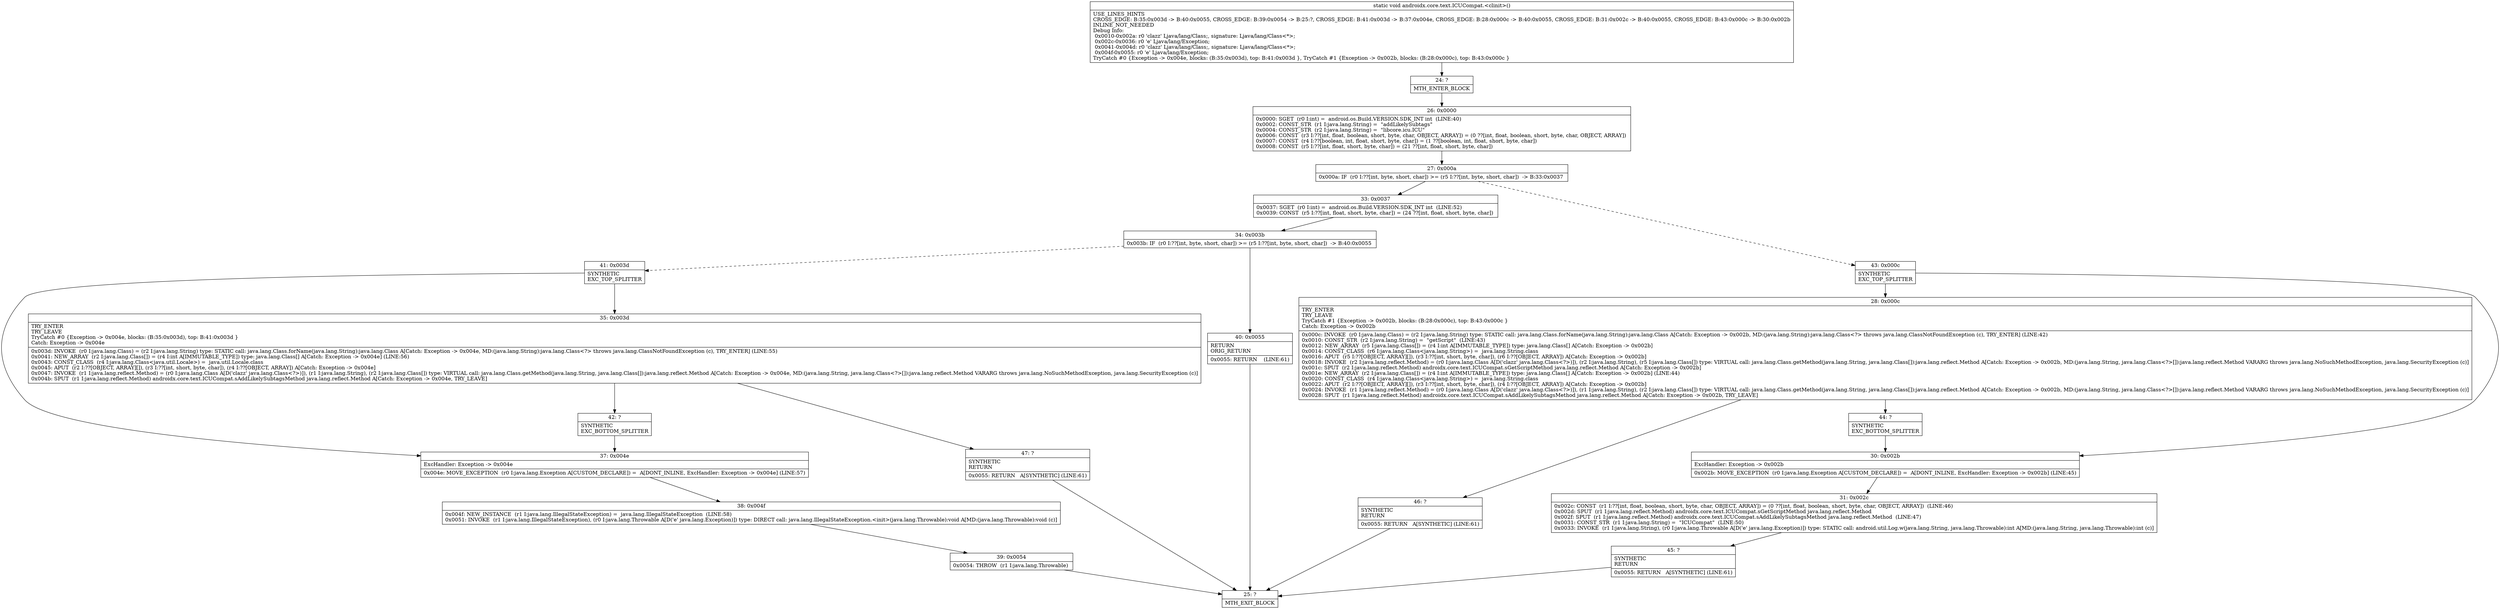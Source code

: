 digraph "CFG forandroidx.core.text.ICUCompat.\<clinit\>()V" {
Node_24 [shape=record,label="{24\:\ ?|MTH_ENTER_BLOCK\l}"];
Node_26 [shape=record,label="{26\:\ 0x0000|0x0000: SGET  (r0 I:int) =  android.os.Build.VERSION.SDK_INT int  (LINE:40)\l0x0002: CONST_STR  (r1 I:java.lang.String) =  \"addLikelySubtags\" \l0x0004: CONST_STR  (r2 I:java.lang.String) =  \"libcore.icu.ICU\" \l0x0006: CONST  (r3 I:??[int, float, boolean, short, byte, char, OBJECT, ARRAY]) = (0 ??[int, float, boolean, short, byte, char, OBJECT, ARRAY]) \l0x0007: CONST  (r4 I:??[boolean, int, float, short, byte, char]) = (1 ??[boolean, int, float, short, byte, char]) \l0x0008: CONST  (r5 I:??[int, float, short, byte, char]) = (21 ??[int, float, short, byte, char]) \l}"];
Node_27 [shape=record,label="{27\:\ 0x000a|0x000a: IF  (r0 I:??[int, byte, short, char]) \>= (r5 I:??[int, byte, short, char])  \-\> B:33:0x0037 \l}"];
Node_33 [shape=record,label="{33\:\ 0x0037|0x0037: SGET  (r0 I:int) =  android.os.Build.VERSION.SDK_INT int  (LINE:52)\l0x0039: CONST  (r5 I:??[int, float, short, byte, char]) = (24 ??[int, float, short, byte, char]) \l}"];
Node_34 [shape=record,label="{34\:\ 0x003b|0x003b: IF  (r0 I:??[int, byte, short, char]) \>= (r5 I:??[int, byte, short, char])  \-\> B:40:0x0055 \l}"];
Node_40 [shape=record,label="{40\:\ 0x0055|RETURN\lORIG_RETURN\l|0x0055: RETURN    (LINE:61)\l}"];
Node_25 [shape=record,label="{25\:\ ?|MTH_EXIT_BLOCK\l}"];
Node_41 [shape=record,label="{41\:\ 0x003d|SYNTHETIC\lEXC_TOP_SPLITTER\l}"];
Node_35 [shape=record,label="{35\:\ 0x003d|TRY_ENTER\lTRY_LEAVE\lTryCatch #0 \{Exception \-\> 0x004e, blocks: (B:35:0x003d), top: B:41:0x003d \}\lCatch: Exception \-\> 0x004e\l|0x003d: INVOKE  (r0 I:java.lang.Class) = (r2 I:java.lang.String) type: STATIC call: java.lang.Class.forName(java.lang.String):java.lang.Class A[Catch: Exception \-\> 0x004e, MD:(java.lang.String):java.lang.Class\<?\> throws java.lang.ClassNotFoundException (c), TRY_ENTER] (LINE:55)\l0x0041: NEW_ARRAY  (r2 I:java.lang.Class[]) = (r4 I:int A[IMMUTABLE_TYPE]) type: java.lang.Class[] A[Catch: Exception \-\> 0x004e] (LINE:56)\l0x0043: CONST_CLASS  (r4 I:java.lang.Class\<java.util.Locale\>) =  java.util.Locale.class \l0x0045: APUT  (r2 I:??[OBJECT, ARRAY][]), (r3 I:??[int, short, byte, char]), (r4 I:??[OBJECT, ARRAY]) A[Catch: Exception \-\> 0x004e]\l0x0047: INVOKE  (r1 I:java.lang.reflect.Method) = (r0 I:java.lang.Class A[D('clazz' java.lang.Class\<?\>)]), (r1 I:java.lang.String), (r2 I:java.lang.Class[]) type: VIRTUAL call: java.lang.Class.getMethod(java.lang.String, java.lang.Class[]):java.lang.reflect.Method A[Catch: Exception \-\> 0x004e, MD:(java.lang.String, java.lang.Class\<?\>[]):java.lang.reflect.Method VARARG throws java.lang.NoSuchMethodException, java.lang.SecurityException (c)]\l0x004b: SPUT  (r1 I:java.lang.reflect.Method) androidx.core.text.ICUCompat.sAddLikelySubtagsMethod java.lang.reflect.Method A[Catch: Exception \-\> 0x004e, TRY_LEAVE]\l}"];
Node_42 [shape=record,label="{42\:\ ?|SYNTHETIC\lEXC_BOTTOM_SPLITTER\l}"];
Node_47 [shape=record,label="{47\:\ ?|SYNTHETIC\lRETURN\l|0x0055: RETURN   A[SYNTHETIC] (LINE:61)\l}"];
Node_37 [shape=record,label="{37\:\ 0x004e|ExcHandler: Exception \-\> 0x004e\l|0x004e: MOVE_EXCEPTION  (r0 I:java.lang.Exception A[CUSTOM_DECLARE]) =  A[DONT_INLINE, ExcHandler: Exception \-\> 0x004e] (LINE:57)\l}"];
Node_38 [shape=record,label="{38\:\ 0x004f|0x004f: NEW_INSTANCE  (r1 I:java.lang.IllegalStateException) =  java.lang.IllegalStateException  (LINE:58)\l0x0051: INVOKE  (r1 I:java.lang.IllegalStateException), (r0 I:java.lang.Throwable A[D('e' java.lang.Exception)]) type: DIRECT call: java.lang.IllegalStateException.\<init\>(java.lang.Throwable):void A[MD:(java.lang.Throwable):void (c)]\l}"];
Node_39 [shape=record,label="{39\:\ 0x0054|0x0054: THROW  (r1 I:java.lang.Throwable) \l}"];
Node_43 [shape=record,label="{43\:\ 0x000c|SYNTHETIC\lEXC_TOP_SPLITTER\l}"];
Node_28 [shape=record,label="{28\:\ 0x000c|TRY_ENTER\lTRY_LEAVE\lTryCatch #1 \{Exception \-\> 0x002b, blocks: (B:28:0x000c), top: B:43:0x000c \}\lCatch: Exception \-\> 0x002b\l|0x000c: INVOKE  (r0 I:java.lang.Class) = (r2 I:java.lang.String) type: STATIC call: java.lang.Class.forName(java.lang.String):java.lang.Class A[Catch: Exception \-\> 0x002b, MD:(java.lang.String):java.lang.Class\<?\> throws java.lang.ClassNotFoundException (c), TRY_ENTER] (LINE:42)\l0x0010: CONST_STR  (r2 I:java.lang.String) =  \"getScript\"  (LINE:43)\l0x0012: NEW_ARRAY  (r5 I:java.lang.Class[]) = (r4 I:int A[IMMUTABLE_TYPE]) type: java.lang.Class[] A[Catch: Exception \-\> 0x002b]\l0x0014: CONST_CLASS  (r6 I:java.lang.Class\<java.lang.String\>) =  java.lang.String.class \l0x0016: APUT  (r5 I:??[OBJECT, ARRAY][]), (r3 I:??[int, short, byte, char]), (r6 I:??[OBJECT, ARRAY]) A[Catch: Exception \-\> 0x002b]\l0x0018: INVOKE  (r2 I:java.lang.reflect.Method) = (r0 I:java.lang.Class A[D('clazz' java.lang.Class\<?\>)]), (r2 I:java.lang.String), (r5 I:java.lang.Class[]) type: VIRTUAL call: java.lang.Class.getMethod(java.lang.String, java.lang.Class[]):java.lang.reflect.Method A[Catch: Exception \-\> 0x002b, MD:(java.lang.String, java.lang.Class\<?\>[]):java.lang.reflect.Method VARARG throws java.lang.NoSuchMethodException, java.lang.SecurityException (c)]\l0x001c: SPUT  (r2 I:java.lang.reflect.Method) androidx.core.text.ICUCompat.sGetScriptMethod java.lang.reflect.Method A[Catch: Exception \-\> 0x002b]\l0x001e: NEW_ARRAY  (r2 I:java.lang.Class[]) = (r4 I:int A[IMMUTABLE_TYPE]) type: java.lang.Class[] A[Catch: Exception \-\> 0x002b] (LINE:44)\l0x0020: CONST_CLASS  (r4 I:java.lang.Class\<java.lang.String\>) =  java.lang.String.class \l0x0022: APUT  (r2 I:??[OBJECT, ARRAY][]), (r3 I:??[int, short, byte, char]), (r4 I:??[OBJECT, ARRAY]) A[Catch: Exception \-\> 0x002b]\l0x0024: INVOKE  (r1 I:java.lang.reflect.Method) = (r0 I:java.lang.Class A[D('clazz' java.lang.Class\<?\>)]), (r1 I:java.lang.String), (r2 I:java.lang.Class[]) type: VIRTUAL call: java.lang.Class.getMethod(java.lang.String, java.lang.Class[]):java.lang.reflect.Method A[Catch: Exception \-\> 0x002b, MD:(java.lang.String, java.lang.Class\<?\>[]):java.lang.reflect.Method VARARG throws java.lang.NoSuchMethodException, java.lang.SecurityException (c)]\l0x0028: SPUT  (r1 I:java.lang.reflect.Method) androidx.core.text.ICUCompat.sAddLikelySubtagsMethod java.lang.reflect.Method A[Catch: Exception \-\> 0x002b, TRY_LEAVE]\l}"];
Node_44 [shape=record,label="{44\:\ ?|SYNTHETIC\lEXC_BOTTOM_SPLITTER\l}"];
Node_46 [shape=record,label="{46\:\ ?|SYNTHETIC\lRETURN\l|0x0055: RETURN   A[SYNTHETIC] (LINE:61)\l}"];
Node_30 [shape=record,label="{30\:\ 0x002b|ExcHandler: Exception \-\> 0x002b\l|0x002b: MOVE_EXCEPTION  (r0 I:java.lang.Exception A[CUSTOM_DECLARE]) =  A[DONT_INLINE, ExcHandler: Exception \-\> 0x002b] (LINE:45)\l}"];
Node_31 [shape=record,label="{31\:\ 0x002c|0x002c: CONST  (r1 I:??[int, float, boolean, short, byte, char, OBJECT, ARRAY]) = (0 ??[int, float, boolean, short, byte, char, OBJECT, ARRAY])  (LINE:46)\l0x002d: SPUT  (r1 I:java.lang.reflect.Method) androidx.core.text.ICUCompat.sGetScriptMethod java.lang.reflect.Method \l0x002f: SPUT  (r1 I:java.lang.reflect.Method) androidx.core.text.ICUCompat.sAddLikelySubtagsMethod java.lang.reflect.Method  (LINE:47)\l0x0031: CONST_STR  (r1 I:java.lang.String) =  \"ICUCompat\"  (LINE:50)\l0x0033: INVOKE  (r1 I:java.lang.String), (r0 I:java.lang.Throwable A[D('e' java.lang.Exception)]) type: STATIC call: android.util.Log.w(java.lang.String, java.lang.Throwable):int A[MD:(java.lang.String, java.lang.Throwable):int (c)]\l}"];
Node_45 [shape=record,label="{45\:\ ?|SYNTHETIC\lRETURN\l|0x0055: RETURN   A[SYNTHETIC] (LINE:61)\l}"];
MethodNode[shape=record,label="{static void androidx.core.text.ICUCompat.\<clinit\>()  | USE_LINES_HINTS\lCROSS_EDGE: B:35:0x003d \-\> B:40:0x0055, CROSS_EDGE: B:39:0x0054 \-\> B:25:?, CROSS_EDGE: B:41:0x003d \-\> B:37:0x004e, CROSS_EDGE: B:28:0x000c \-\> B:40:0x0055, CROSS_EDGE: B:31:0x002c \-\> B:40:0x0055, CROSS_EDGE: B:43:0x000c \-\> B:30:0x002b\lINLINE_NOT_NEEDED\lDebug Info:\l  0x0010\-0x002a: r0 'clazz' Ljava\/lang\/Class;, signature: Ljava\/lang\/Class\<*\>;\l  0x002c\-0x0036: r0 'e' Ljava\/lang\/Exception;\l  0x0041\-0x004d: r0 'clazz' Ljava\/lang\/Class;, signature: Ljava\/lang\/Class\<*\>;\l  0x004f\-0x0055: r0 'e' Ljava\/lang\/Exception;\lTryCatch #0 \{Exception \-\> 0x004e, blocks: (B:35:0x003d), top: B:41:0x003d \}, TryCatch #1 \{Exception \-\> 0x002b, blocks: (B:28:0x000c), top: B:43:0x000c \}\l}"];
MethodNode -> Node_24;Node_24 -> Node_26;
Node_26 -> Node_27;
Node_27 -> Node_33;
Node_27 -> Node_43[style=dashed];
Node_33 -> Node_34;
Node_34 -> Node_40;
Node_34 -> Node_41[style=dashed];
Node_40 -> Node_25;
Node_41 -> Node_35;
Node_41 -> Node_37;
Node_35 -> Node_42;
Node_35 -> Node_47;
Node_42 -> Node_37;
Node_47 -> Node_25;
Node_37 -> Node_38;
Node_38 -> Node_39;
Node_39 -> Node_25;
Node_43 -> Node_28;
Node_43 -> Node_30;
Node_28 -> Node_44;
Node_28 -> Node_46;
Node_44 -> Node_30;
Node_46 -> Node_25;
Node_30 -> Node_31;
Node_31 -> Node_45;
Node_45 -> Node_25;
}

